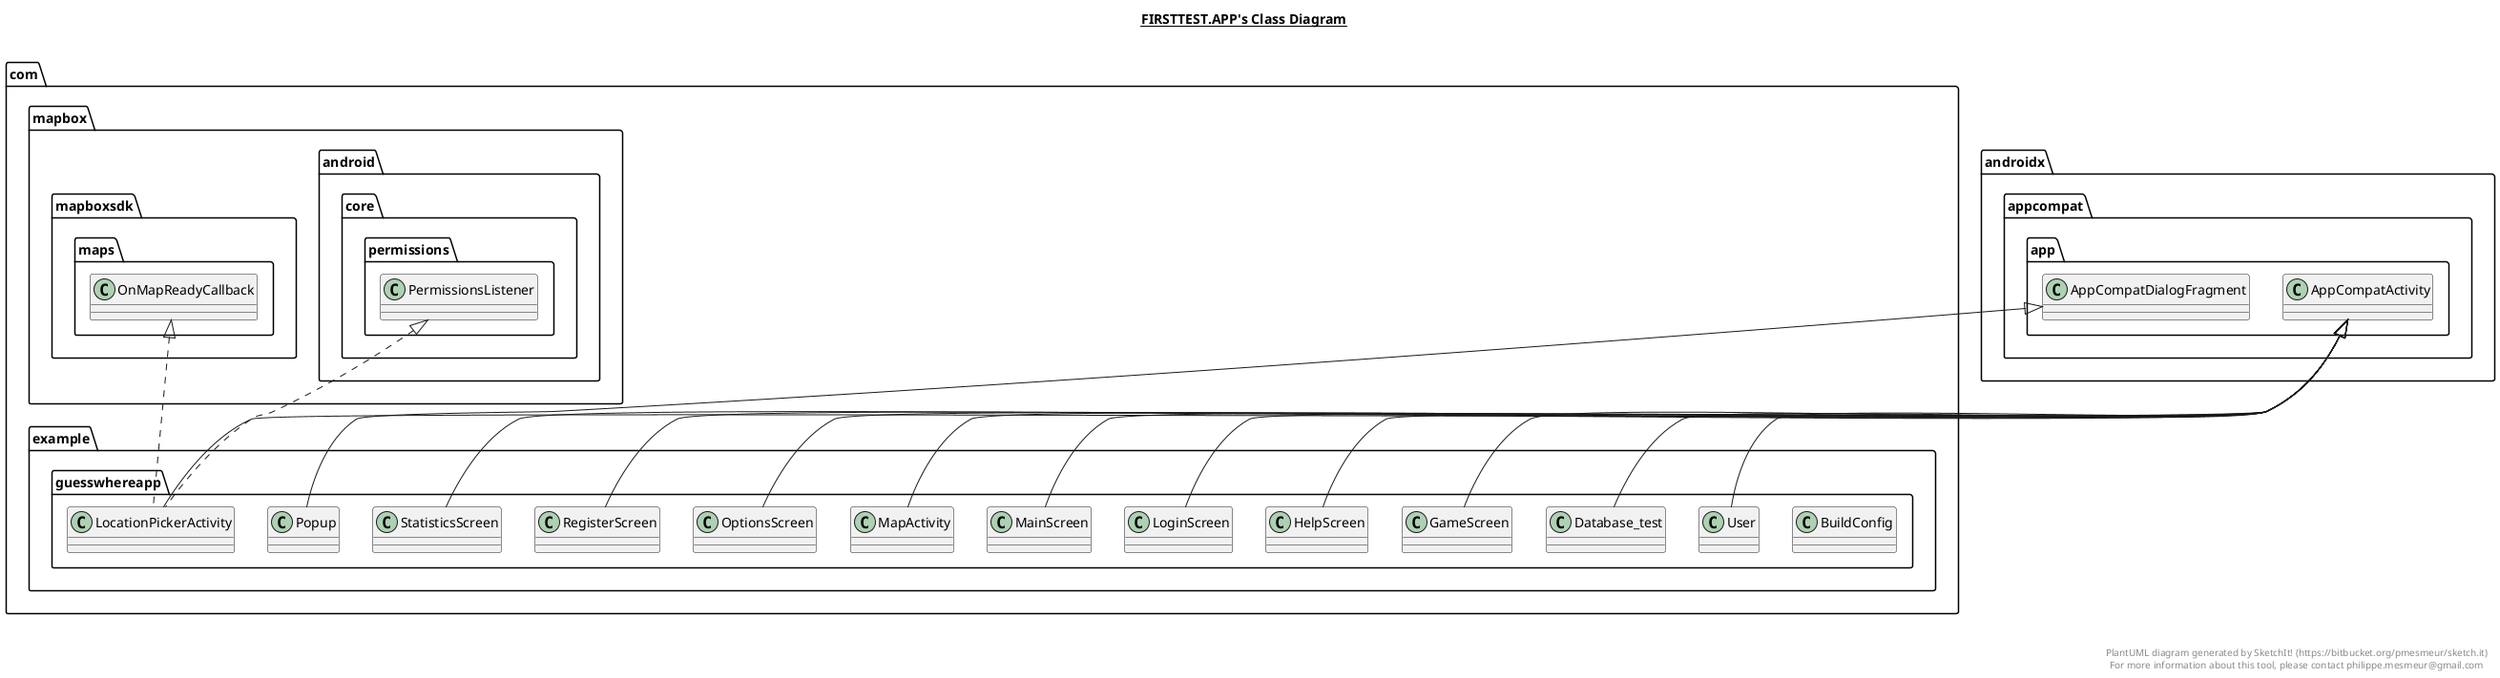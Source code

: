 @startuml

title __FIRSTTEST.APP's Class Diagram__\n

  namespace com.example.guesswhereapp {
    class com.example.guesswhereapp.BuildConfig {
    }
  }
  

  namespace com.example.guesswhereapp {
    class com.example.guesswhereapp.Database_test {
    }
  }
  

  namespace com.example.guesswhereapp {
    class com.example.guesswhereapp.GameScreen {
    }
  }
  

  namespace com.example.guesswhereapp {
    class com.example.guesswhereapp.HelpScreen {
    }
  }
  

  namespace com.example.guesswhereapp {
    class com.example.guesswhereapp.LocationPickerActivity {
    }
  }
  

  namespace com.example.guesswhereapp {
    class com.example.guesswhereapp.LoginScreen {
    }
  }
  

  namespace com.example.guesswhereapp {
    class com.example.guesswhereapp.MainScreen {
    }
  }
  

  namespace com.example.guesswhereapp {
    class com.example.guesswhereapp.MapActivity {
    }
  }
  

  namespace com.example.guesswhereapp {
    class com.example.guesswhereapp.OptionsScreen {
    }
  }
  

  namespace com.example.guesswhereapp {
    class com.example.guesswhereapp.Popup {
    }
  }
  

  namespace com.example.guesswhereapp {
    class com.example.guesswhereapp.RegisterScreen {
    }
  }
  

  namespace com.example.guesswhereapp {
    class com.example.guesswhereapp.StatisticsScreen {
    }
  }
  

  namespace com.example.guesswhereapp {
    class com.example.guesswhereapp.User {
    }
  }
  

  com.example.guesswhereapp.Database_test -up-|> androidx.appcompat.app.AppCompatActivity
  com.example.guesswhereapp.GameScreen -up-|> androidx.appcompat.app.AppCompatActivity
  com.example.guesswhereapp.HelpScreen -up-|> androidx.appcompat.app.AppCompatActivity
  com.example.guesswhereapp.LocationPickerActivity .up.|> com.mapbox.android.core.permissions.PermissionsListener
  com.example.guesswhereapp.LocationPickerActivity .up.|> com.mapbox.mapboxsdk.maps.OnMapReadyCallback
  com.example.guesswhereapp.LocationPickerActivity -up-|> androidx.appcompat.app.AppCompatActivity
  com.example.guesswhereapp.LoginScreen -up-|> androidx.appcompat.app.AppCompatActivity
  com.example.guesswhereapp.MainScreen -up-|> androidx.appcompat.app.AppCompatActivity
  com.example.guesswhereapp.MapActivity -up-|> androidx.appcompat.app.AppCompatActivity
  com.example.guesswhereapp.OptionsScreen -up-|> androidx.appcompat.app.AppCompatActivity
  com.example.guesswhereapp.Popup -up-|> androidx.appcompat.app.AppCompatDialogFragment
  com.example.guesswhereapp.RegisterScreen -up-|> androidx.appcompat.app.AppCompatActivity
  com.example.guesswhereapp.StatisticsScreen -up-|> androidx.appcompat.app.AppCompatActivity
  com.example.guesswhereapp.User -up-|> androidx.appcompat.app.AppCompatActivity


right footer


PlantUML diagram generated by SketchIt! (https://bitbucket.org/pmesmeur/sketch.it)
For more information about this tool, please contact philippe.mesmeur@gmail.com
endfooter

@enduml
